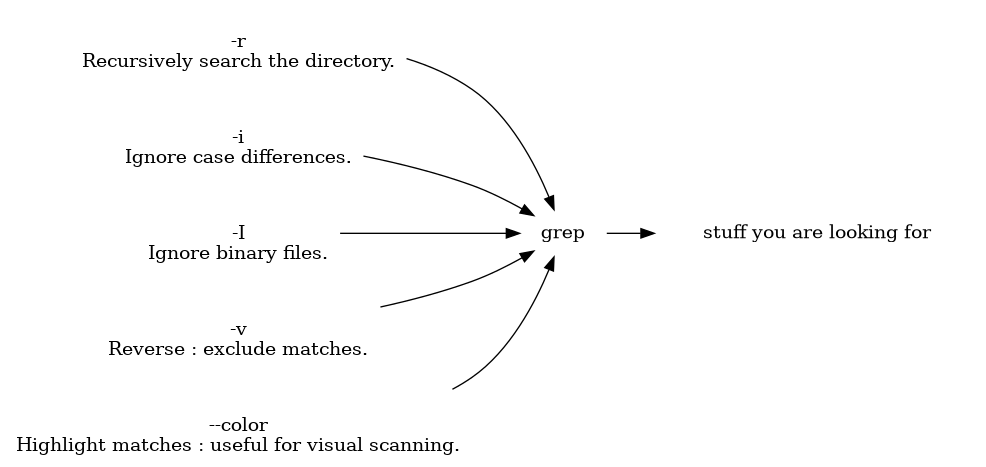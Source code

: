 @startuml
digraph G {
     
  bgcolor="transparent"
  node[style=filled color=white]
     
     

rankdir=LR

{ r, i, I, v, "color" } -> grep -> "stuff you are looking for"

r [shape=box label="
-r
Recursively search the directory.
"]

i [shape=box label="
-i
Ignore case differences.
"]

I [shape=box label="
-I
Ignore binary files.
"]

v [shape=box label="
-v
Reverse : exclude matches.
"]

color [shape=box label="
--color
Highlight matches : useful for visual scanning."]

}

@enduml

